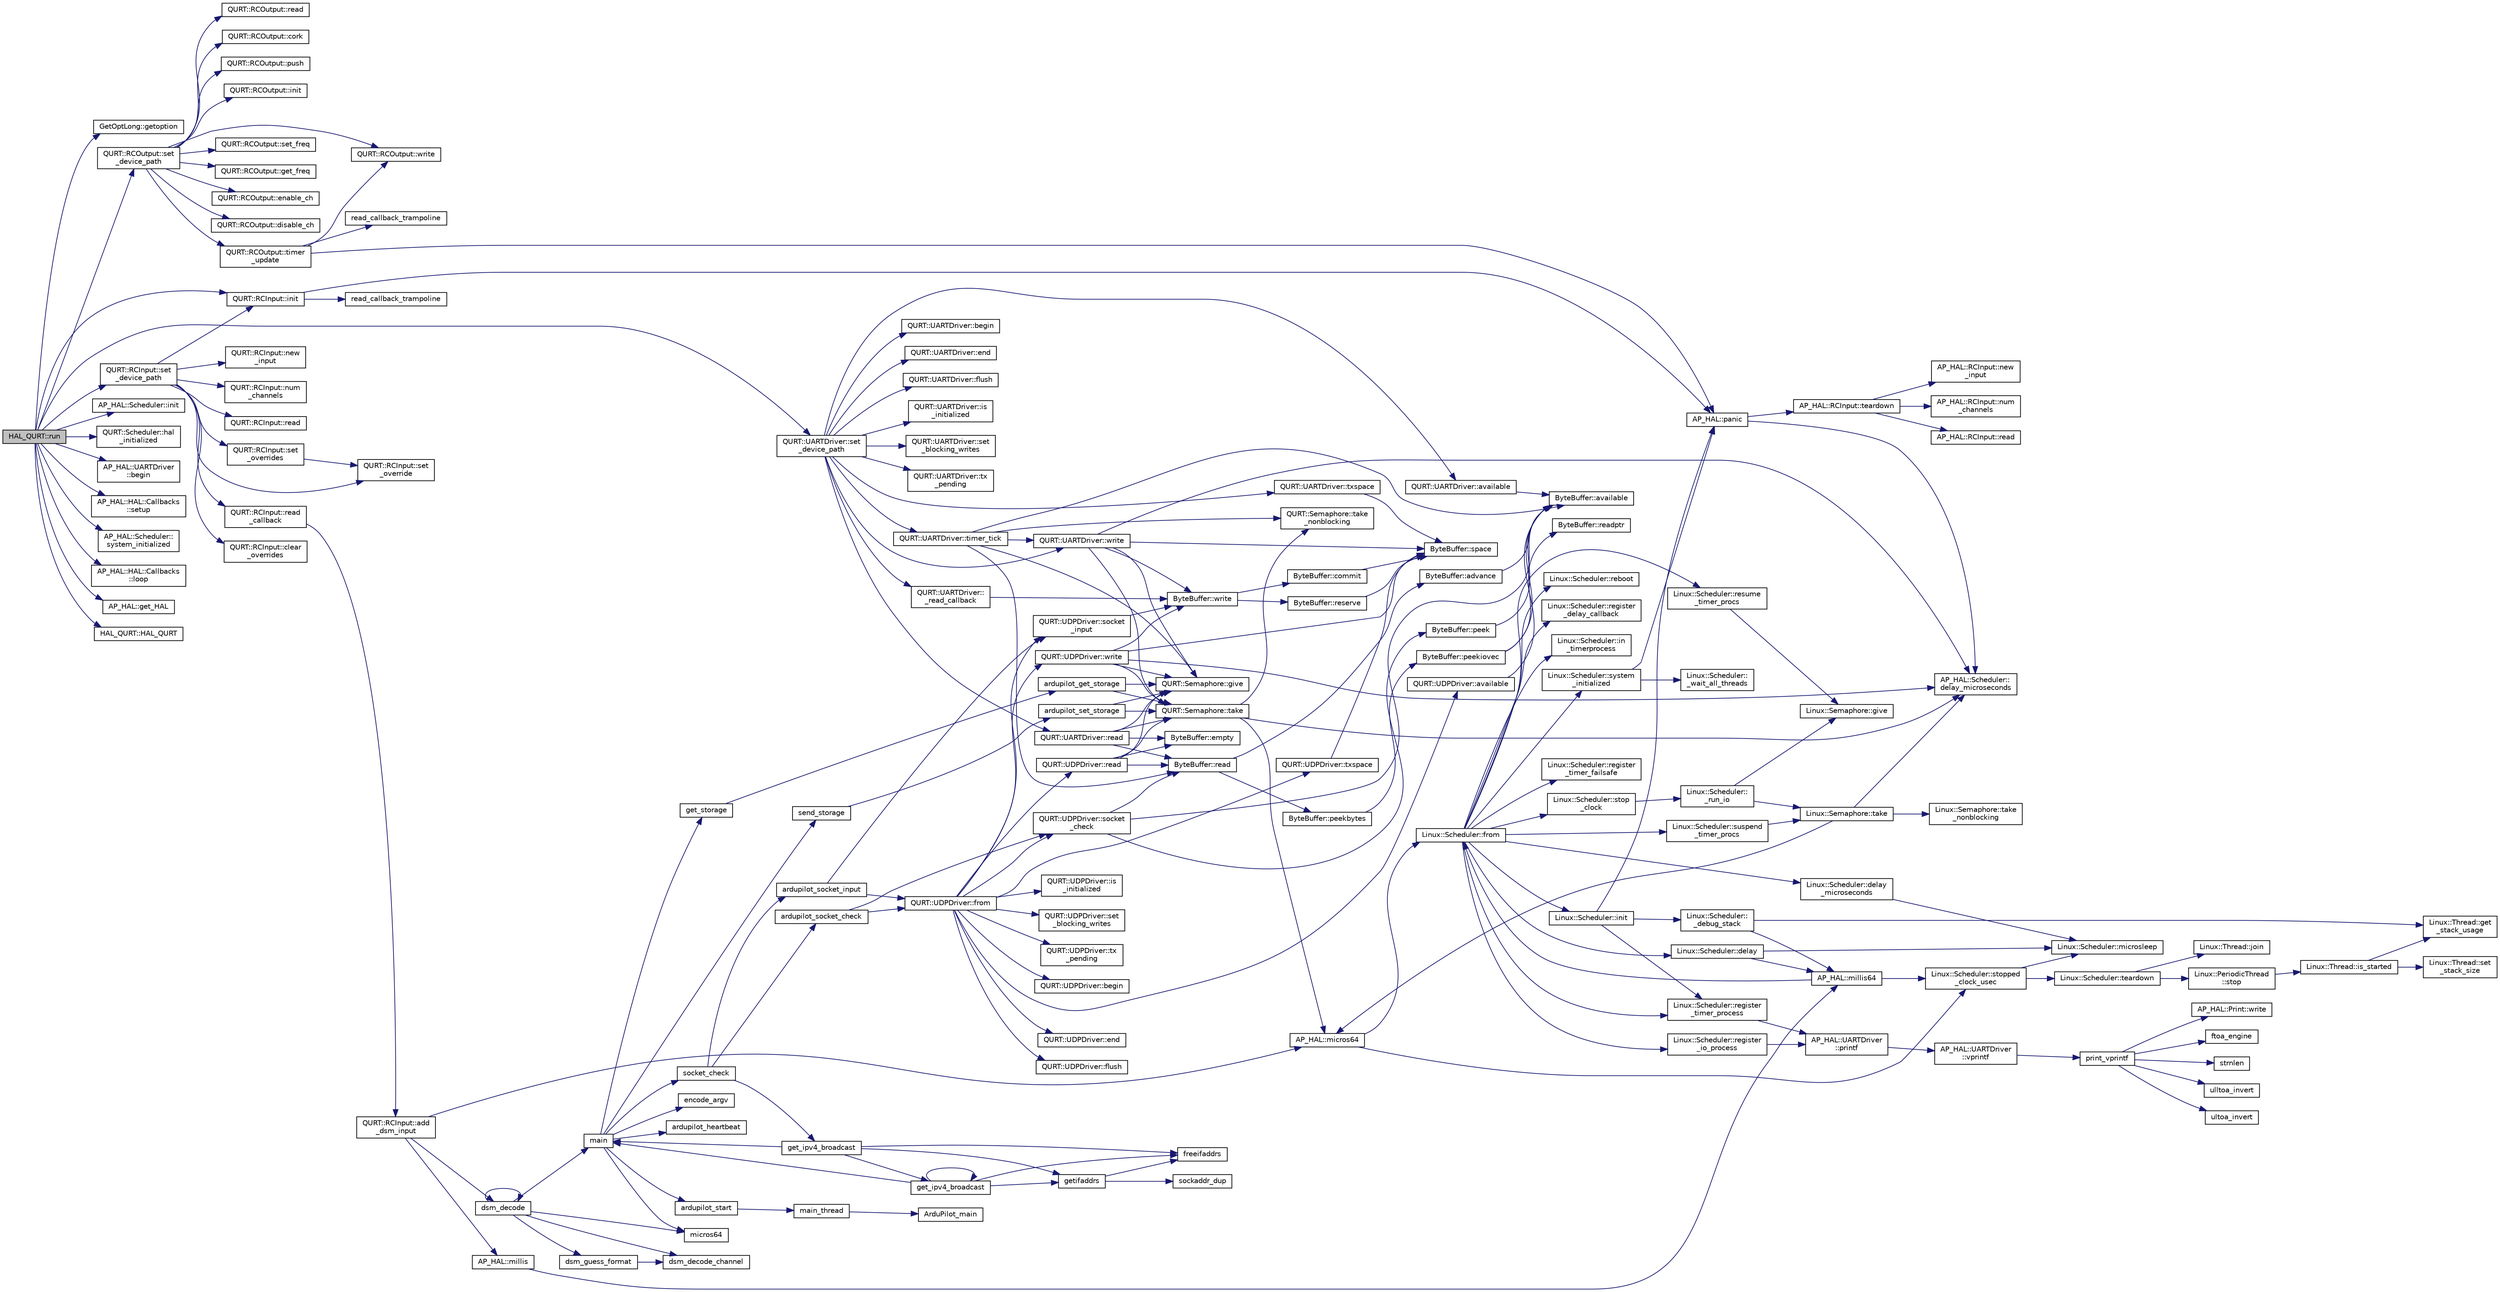 digraph "HAL_QURT::run"
{
 // INTERACTIVE_SVG=YES
  edge [fontname="Helvetica",fontsize="10",labelfontname="Helvetica",labelfontsize="10"];
  node [fontname="Helvetica",fontsize="10",shape=record];
  rankdir="LR";
  Node1 [label="HAL_QURT::run",height=0.2,width=0.4,color="black", fillcolor="grey75", style="filled", fontcolor="black"];
  Node1 -> Node2 [color="midnightblue",fontsize="10",style="solid",fontname="Helvetica"];
  Node2 [label="GetOptLong::getoption",height=0.2,width=0.4,color="black", fillcolor="white", style="filled",URL="$classGetOptLong.html#a051016414a96ad3e984e023415a59a79"];
  Node1 -> Node3 [color="midnightblue",fontsize="10",style="solid",fontname="Helvetica"];
  Node3 [label="QURT::UARTDriver::set\l_device_path",height=0.2,width=0.4,color="black", fillcolor="white", style="filled",URL="$classQURT_1_1UARTDriver.html#a3ca00c6a7a812429fd68b04ba8b7fc1f"];
  Node3 -> Node4 [color="midnightblue",fontsize="10",style="solid",fontname="Helvetica"];
  Node4 [label="QURT::UARTDriver::begin",height=0.2,width=0.4,color="black", fillcolor="white", style="filled",URL="$classQURT_1_1UARTDriver.html#aaa27a8026de1d38da1a5ae5c1f1b42d5"];
  Node3 -> Node5 [color="midnightblue",fontsize="10",style="solid",fontname="Helvetica"];
  Node5 [label="QURT::UARTDriver::end",height=0.2,width=0.4,color="black", fillcolor="white", style="filled",URL="$classQURT_1_1UARTDriver.html#ae231160b2d30abfbd04804430c7fb23b"];
  Node3 -> Node6 [color="midnightblue",fontsize="10",style="solid",fontname="Helvetica"];
  Node6 [label="QURT::UARTDriver::flush",height=0.2,width=0.4,color="black", fillcolor="white", style="filled",URL="$classQURT_1_1UARTDriver.html#a7e1b362fab75564e5c840af6be95a2a6"];
  Node3 -> Node7 [color="midnightblue",fontsize="10",style="solid",fontname="Helvetica"];
  Node7 [label="QURT::UARTDriver::is\l_initialized",height=0.2,width=0.4,color="black", fillcolor="white", style="filled",URL="$classQURT_1_1UARTDriver.html#a521603c616e1fe6ee0e1315c78fee504"];
  Node3 -> Node8 [color="midnightblue",fontsize="10",style="solid",fontname="Helvetica"];
  Node8 [label="QURT::UARTDriver::set\l_blocking_writes",height=0.2,width=0.4,color="black", fillcolor="white", style="filled",URL="$classQURT_1_1UARTDriver.html#ade90ec35e50d1702fa5e0be3fbd225c0"];
  Node3 -> Node9 [color="midnightblue",fontsize="10",style="solid",fontname="Helvetica"];
  Node9 [label="QURT::UARTDriver::tx\l_pending",height=0.2,width=0.4,color="black", fillcolor="white", style="filled",URL="$classQURT_1_1UARTDriver.html#a98741b9728bcb9c4c6018383d287b2c4"];
  Node3 -> Node10 [color="midnightblue",fontsize="10",style="solid",fontname="Helvetica"];
  Node10 [label="QURT::UARTDriver::available",height=0.2,width=0.4,color="black", fillcolor="white", style="filled",URL="$classQURT_1_1UARTDriver.html#a9b14e0d2f7bd630de28f7376944c6c1b"];
  Node10 -> Node11 [color="midnightblue",fontsize="10",style="solid",fontname="Helvetica"];
  Node11 [label="ByteBuffer::available",height=0.2,width=0.4,color="black", fillcolor="white", style="filled",URL="$classByteBuffer.html#aacbc04305e267a33a431f8736f8d0d5d"];
  Node3 -> Node12 [color="midnightblue",fontsize="10",style="solid",fontname="Helvetica"];
  Node12 [label="QURT::UARTDriver::txspace",height=0.2,width=0.4,color="black", fillcolor="white", style="filled",URL="$classQURT_1_1UARTDriver.html#a6b8a2516971d3acc16172d20fe8eaa4e"];
  Node12 -> Node13 [color="midnightblue",fontsize="10",style="solid",fontname="Helvetica"];
  Node13 [label="ByteBuffer::space",height=0.2,width=0.4,color="black", fillcolor="white", style="filled",URL="$classByteBuffer.html#a3b74f00bbdcb833f98ed59facfa41478"];
  Node3 -> Node14 [color="midnightblue",fontsize="10",style="solid",fontname="Helvetica"];
  Node14 [label="QURT::UARTDriver::read",height=0.2,width=0.4,color="black", fillcolor="white", style="filled",URL="$classQURT_1_1UARTDriver.html#a7c5a80d38939413fa03761cfe3c20aa6"];
  Node14 -> Node15 [color="midnightblue",fontsize="10",style="solid",fontname="Helvetica"];
  Node15 [label="QURT::Semaphore::take",height=0.2,width=0.4,color="black", fillcolor="white", style="filled",URL="$classQURT_1_1Semaphore.html#afc4c8706abb7e68aa4001ea372dc614e"];
  Node15 -> Node16 [color="midnightblue",fontsize="10",style="solid",fontname="Helvetica"];
  Node16 [label="QURT::Semaphore::take\l_nonblocking",height=0.2,width=0.4,color="black", fillcolor="white", style="filled",URL="$classQURT_1_1Semaphore.html#a561b4f40f3a76335f1a686c2aed526f9"];
  Node15 -> Node17 [color="midnightblue",fontsize="10",style="solid",fontname="Helvetica"];
  Node17 [label="AP_HAL::micros64",height=0.2,width=0.4,color="black", fillcolor="white", style="filled",URL="$namespaceAP__HAL.html#a7aa0ce7625c9680e30ff4a99940907a5"];
  Node17 -> Node18 [color="midnightblue",fontsize="10",style="solid",fontname="Helvetica"];
  Node18 [label="Linux::Scheduler::from",height=0.2,width=0.4,color="black", fillcolor="white", style="filled",URL="$classLinux_1_1Scheduler.html#a53ecaae0fdc72f85bd57c4b0cff93653"];
  Node18 -> Node19 [color="midnightblue",fontsize="10",style="solid",fontname="Helvetica"];
  Node19 [label="Linux::Scheduler::init",height=0.2,width=0.4,color="black", fillcolor="white", style="filled",URL="$classLinux_1_1Scheduler.html#a3d77c332e051c28c83fb07757e7100bd"];
  Node19 -> Node20 [color="midnightblue",fontsize="10",style="solid",fontname="Helvetica"];
  Node20 [label="AP_HAL::panic",height=0.2,width=0.4,color="black", fillcolor="white", style="filled",URL="$namespaceAP__HAL.html#a71832f03d849a0c088f04fc98d3c8143"];
  Node20 -> Node21 [color="midnightblue",fontsize="10",style="solid",fontname="Helvetica"];
  Node21 [label="AP_HAL::RCInput::teardown",height=0.2,width=0.4,color="black", fillcolor="white", style="filled",URL="$classAP__HAL_1_1RCInput.html#a2bea13d38f2b9ae8bf5193a3a69f0a31"];
  Node21 -> Node22 [color="midnightblue",fontsize="10",style="solid",fontname="Helvetica"];
  Node22 [label="AP_HAL::RCInput::new\l_input",height=0.2,width=0.4,color="black", fillcolor="white", style="filled",URL="$classAP__HAL_1_1RCInput.html#aee1fade33080edef83dd7db0fad0f7da"];
  Node21 -> Node23 [color="midnightblue",fontsize="10",style="solid",fontname="Helvetica"];
  Node23 [label="AP_HAL::RCInput::num\l_channels",height=0.2,width=0.4,color="black", fillcolor="white", style="filled",URL="$classAP__HAL_1_1RCInput.html#ae55f959c6115c1f41783af3a2b6c4fcd"];
  Node21 -> Node24 [color="midnightblue",fontsize="10",style="solid",fontname="Helvetica"];
  Node24 [label="AP_HAL::RCInput::read",height=0.2,width=0.4,color="black", fillcolor="white", style="filled",URL="$classAP__HAL_1_1RCInput.html#a078fd7e6d2e6a899009ec674a8e03498"];
  Node20 -> Node25 [color="midnightblue",fontsize="10",style="solid",fontname="Helvetica"];
  Node25 [label="AP_HAL::Scheduler::\ldelay_microseconds",height=0.2,width=0.4,color="black", fillcolor="white", style="filled",URL="$classAP__HAL_1_1Scheduler.html#a78c4f1b1f192ac1c99544b6cc8f099b0"];
  Node19 -> Node26 [color="midnightblue",fontsize="10",style="solid",fontname="Helvetica"];
  Node26 [label="Linux::Scheduler::register\l_timer_process",height=0.2,width=0.4,color="black", fillcolor="white", style="filled",URL="$classLinux_1_1Scheduler.html#a02a34a123dfebaf360f7010745e1e646"];
  Node26 -> Node27 [color="midnightblue",fontsize="10",style="solid",fontname="Helvetica"];
  Node27 [label="AP_HAL::UARTDriver\l::printf",height=0.2,width=0.4,color="black", fillcolor="white", style="filled",URL="$classAP__HAL_1_1UARTDriver.html#a6ceedc792594e59fc7d80b39a435f027"];
  Node27 -> Node28 [color="midnightblue",fontsize="10",style="solid",fontname="Helvetica"];
  Node28 [label="AP_HAL::UARTDriver\l::vprintf",height=0.2,width=0.4,color="black", fillcolor="white", style="filled",URL="$classAP__HAL_1_1UARTDriver.html#aa8abfb6d6641299472c29ac1edde559f"];
  Node28 -> Node29 [color="midnightblue",fontsize="10",style="solid",fontname="Helvetica"];
  Node29 [label="print_vprintf",height=0.2,width=0.4,color="black", fillcolor="white", style="filled",URL="$print__vprintf_8cpp.html#a1534eaeab54696df96975b56d9f49212"];
  Node29 -> Node30 [color="midnightblue",fontsize="10",style="solid",fontname="Helvetica"];
  Node30 [label="AP_HAL::Print::write",height=0.2,width=0.4,color="black", fillcolor="white", style="filled",URL="$classAP__HAL_1_1Print.html#acc65391952a43334f8f5c9bef341f501"];
  Node29 -> Node31 [color="midnightblue",fontsize="10",style="solid",fontname="Helvetica"];
  Node31 [label="ftoa_engine",height=0.2,width=0.4,color="black", fillcolor="white", style="filled",URL="$ftoa__engine_8cpp.html#a1c28234da8f20b43c85890d4bb452947"];
  Node29 -> Node32 [color="midnightblue",fontsize="10",style="solid",fontname="Helvetica"];
  Node32 [label="strnlen",height=0.2,width=0.4,color="black", fillcolor="white", style="filled",URL="$replace_8cpp.html#a880bcc7b85a09e6254691bebd5344b51"];
  Node29 -> Node33 [color="midnightblue",fontsize="10",style="solid",fontname="Helvetica"];
  Node33 [label="ulltoa_invert",height=0.2,width=0.4,color="black", fillcolor="white", style="filled",URL="$utoa__invert_8cpp.html#a34926f552460b47c414ec4d83b32815c"];
  Node29 -> Node34 [color="midnightblue",fontsize="10",style="solid",fontname="Helvetica"];
  Node34 [label="ultoa_invert",height=0.2,width=0.4,color="black", fillcolor="white", style="filled",URL="$utoa__invert_8cpp.html#a5d99bba8e697c1e11da489d88fca8559"];
  Node19 -> Node35 [color="midnightblue",fontsize="10",style="solid",fontname="Helvetica"];
  Node35 [label="Linux::Scheduler::\l_debug_stack",height=0.2,width=0.4,color="black", fillcolor="white", style="filled",URL="$classLinux_1_1Scheduler.html#a163eb7b285c95b1b1d036fc61d723910"];
  Node35 -> Node36 [color="midnightblue",fontsize="10",style="solid",fontname="Helvetica"];
  Node36 [label="AP_HAL::millis64",height=0.2,width=0.4,color="black", fillcolor="white", style="filled",URL="$namespaceAP__HAL.html#a59336c5fceaf28a76d1df1581a87a25d"];
  Node36 -> Node18 [color="midnightblue",fontsize="10",style="solid",fontname="Helvetica"];
  Node36 -> Node37 [color="midnightblue",fontsize="10",style="solid",fontname="Helvetica"];
  Node37 [label="Linux::Scheduler::stopped\l_clock_usec",height=0.2,width=0.4,color="black", fillcolor="white", style="filled",URL="$classLinux_1_1Scheduler.html#a682b4c34f330f66db5ab4aa5d96e13f9"];
  Node37 -> Node38 [color="midnightblue",fontsize="10",style="solid",fontname="Helvetica"];
  Node38 [label="Linux::Scheduler::microsleep",height=0.2,width=0.4,color="black", fillcolor="white", style="filled",URL="$classLinux_1_1Scheduler.html#a647872aff158b510c56862f51f951538"];
  Node37 -> Node39 [color="midnightblue",fontsize="10",style="solid",fontname="Helvetica"];
  Node39 [label="Linux::Scheduler::teardown",height=0.2,width=0.4,color="black", fillcolor="white", style="filled",URL="$classLinux_1_1Scheduler.html#ab373a83d818679432520ea881044b2a7"];
  Node39 -> Node40 [color="midnightblue",fontsize="10",style="solid",fontname="Helvetica"];
  Node40 [label="Linux::PeriodicThread\l::stop",height=0.2,width=0.4,color="black", fillcolor="white", style="filled",URL="$classLinux_1_1PeriodicThread.html#a136aaf6e713f63b246fc4a2905e6e9a1"];
  Node40 -> Node41 [color="midnightblue",fontsize="10",style="solid",fontname="Helvetica"];
  Node41 [label="Linux::Thread::is_started",height=0.2,width=0.4,color="black", fillcolor="white", style="filled",URL="$classLinux_1_1Thread.html#a240d7b48a9a8eb43638f67295a1819e5"];
  Node41 -> Node42 [color="midnightblue",fontsize="10",style="solid",fontname="Helvetica"];
  Node42 [label="Linux::Thread::get\l_stack_usage",height=0.2,width=0.4,color="black", fillcolor="white", style="filled",URL="$classLinux_1_1Thread.html#a6884970a0811ae21953c57fb98aa6e96"];
  Node41 -> Node43 [color="midnightblue",fontsize="10",style="solid",fontname="Helvetica"];
  Node43 [label="Linux::Thread::set\l_stack_size",height=0.2,width=0.4,color="black", fillcolor="white", style="filled",URL="$classLinux_1_1Thread.html#a8d3282b714faaf68eae534e9276419f0"];
  Node39 -> Node44 [color="midnightblue",fontsize="10",style="solid",fontname="Helvetica"];
  Node44 [label="Linux::Thread::join",height=0.2,width=0.4,color="black", fillcolor="white", style="filled",URL="$classLinux_1_1Thread.html#a32b7d184279634922e2f3b23b584fbcd"];
  Node35 -> Node42 [color="midnightblue",fontsize="10",style="solid",fontname="Helvetica"];
  Node18 -> Node45 [color="midnightblue",fontsize="10",style="solid",fontname="Helvetica"];
  Node45 [label="Linux::Scheduler::delay",height=0.2,width=0.4,color="black", fillcolor="white", style="filled",URL="$classLinux_1_1Scheduler.html#a14f3239ecbb9889823b20dc9de655c2f"];
  Node45 -> Node36 [color="midnightblue",fontsize="10",style="solid",fontname="Helvetica"];
  Node45 -> Node38 [color="midnightblue",fontsize="10",style="solid",fontname="Helvetica"];
  Node18 -> Node46 [color="midnightblue",fontsize="10",style="solid",fontname="Helvetica"];
  Node46 [label="Linux::Scheduler::delay\l_microseconds",height=0.2,width=0.4,color="black", fillcolor="white", style="filled",URL="$classLinux_1_1Scheduler.html#a4cffd5bcba0175bf49c7aa75ff3bf09a"];
  Node46 -> Node38 [color="midnightblue",fontsize="10",style="solid",fontname="Helvetica"];
  Node18 -> Node47 [color="midnightblue",fontsize="10",style="solid",fontname="Helvetica"];
  Node47 [label="Linux::Scheduler::register\l_delay_callback",height=0.2,width=0.4,color="black", fillcolor="white", style="filled",URL="$classLinux_1_1Scheduler.html#a5cb50b637d5fd3e5f9220bc23db0fb3f"];
  Node18 -> Node26 [color="midnightblue",fontsize="10",style="solid",fontname="Helvetica"];
  Node18 -> Node48 [color="midnightblue",fontsize="10",style="solid",fontname="Helvetica"];
  Node48 [label="Linux::Scheduler::register\l_io_process",height=0.2,width=0.4,color="black", fillcolor="white", style="filled",URL="$classLinux_1_1Scheduler.html#aa2be97cb8686d72cc322fb38f69a940c"];
  Node48 -> Node27 [color="midnightblue",fontsize="10",style="solid",fontname="Helvetica"];
  Node18 -> Node49 [color="midnightblue",fontsize="10",style="solid",fontname="Helvetica"];
  Node49 [label="Linux::Scheduler::suspend\l_timer_procs",height=0.2,width=0.4,color="black", fillcolor="white", style="filled",URL="$classLinux_1_1Scheduler.html#abba967d02c28cb0b16a7cebbff9bc6d6"];
  Node49 -> Node50 [color="midnightblue",fontsize="10",style="solid",fontname="Helvetica"];
  Node50 [label="Linux::Semaphore::take",height=0.2,width=0.4,color="black", fillcolor="white", style="filled",URL="$classLinux_1_1Semaphore.html#afc4c8706abb7e68aa4001ea372dc614e"];
  Node50 -> Node51 [color="midnightblue",fontsize="10",style="solid",fontname="Helvetica"];
  Node51 [label="Linux::Semaphore::take\l_nonblocking",height=0.2,width=0.4,color="black", fillcolor="white", style="filled",URL="$classLinux_1_1Semaphore.html#a561b4f40f3a76335f1a686c2aed526f9"];
  Node50 -> Node17 [color="midnightblue",fontsize="10",style="solid",fontname="Helvetica"];
  Node50 -> Node25 [color="midnightblue",fontsize="10",style="solid",fontname="Helvetica"];
  Node18 -> Node52 [color="midnightblue",fontsize="10",style="solid",fontname="Helvetica"];
  Node52 [label="Linux::Scheduler::resume\l_timer_procs",height=0.2,width=0.4,color="black", fillcolor="white", style="filled",URL="$classLinux_1_1Scheduler.html#aee4e701b92cb4721c4de1bfcdcded70c"];
  Node52 -> Node53 [color="midnightblue",fontsize="10",style="solid",fontname="Helvetica"];
  Node53 [label="Linux::Semaphore::give",height=0.2,width=0.4,color="black", fillcolor="white", style="filled",URL="$classLinux_1_1Semaphore.html#a216f91636f64b57b59d43ef64af91624"];
  Node18 -> Node54 [color="midnightblue",fontsize="10",style="solid",fontname="Helvetica"];
  Node54 [label="Linux::Scheduler::in\l_timerprocess",height=0.2,width=0.4,color="black", fillcolor="white", style="filled",URL="$classLinux_1_1Scheduler.html#af23753e7c6bfa97553db215a64235455"];
  Node18 -> Node55 [color="midnightblue",fontsize="10",style="solid",fontname="Helvetica"];
  Node55 [label="Linux::Scheduler::register\l_timer_failsafe",height=0.2,width=0.4,color="black", fillcolor="white", style="filled",URL="$classLinux_1_1Scheduler.html#ac193459e3575c7a0588fdc72250c2044"];
  Node18 -> Node56 [color="midnightblue",fontsize="10",style="solid",fontname="Helvetica"];
  Node56 [label="Linux::Scheduler::system\l_initialized",height=0.2,width=0.4,color="black", fillcolor="white", style="filled",URL="$classLinux_1_1Scheduler.html#ad6070a7ee637adf5101b1e6b6efbf8f6"];
  Node56 -> Node20 [color="midnightblue",fontsize="10",style="solid",fontname="Helvetica"];
  Node56 -> Node57 [color="midnightblue",fontsize="10",style="solid",fontname="Helvetica"];
  Node57 [label="Linux::Scheduler::\l_wait_all_threads",height=0.2,width=0.4,color="black", fillcolor="white", style="filled",URL="$classLinux_1_1Scheduler.html#ac52c8da3f1f4fd79c50bd64379daf399"];
  Node18 -> Node58 [color="midnightblue",fontsize="10",style="solid",fontname="Helvetica"];
  Node58 [label="Linux::Scheduler::reboot",height=0.2,width=0.4,color="black", fillcolor="white", style="filled",URL="$classLinux_1_1Scheduler.html#ae72cfa66c849ffd882ef518c35c71e69"];
  Node18 -> Node59 [color="midnightblue",fontsize="10",style="solid",fontname="Helvetica"];
  Node59 [label="Linux::Scheduler::stop\l_clock",height=0.2,width=0.4,color="black", fillcolor="white", style="filled",URL="$classLinux_1_1Scheduler.html#a392aebafcdfe9a812e4db4b7a9dcce9c"];
  Node59 -> Node60 [color="midnightblue",fontsize="10",style="solid",fontname="Helvetica"];
  Node60 [label="Linux::Scheduler::\l_run_io",height=0.2,width=0.4,color="black", fillcolor="white", style="filled",URL="$classLinux_1_1Scheduler.html#a70b024d7d0886bf47b46cc3ee310d638"];
  Node60 -> Node50 [color="midnightblue",fontsize="10",style="solid",fontname="Helvetica"];
  Node60 -> Node53 [color="midnightblue",fontsize="10",style="solid",fontname="Helvetica"];
  Node17 -> Node37 [color="midnightblue",fontsize="10",style="solid",fontname="Helvetica"];
  Node15 -> Node25 [color="midnightblue",fontsize="10",style="solid",fontname="Helvetica"];
  Node14 -> Node61 [color="midnightblue",fontsize="10",style="solid",fontname="Helvetica"];
  Node61 [label="ByteBuffer::empty",height=0.2,width=0.4,color="black", fillcolor="white", style="filled",URL="$classByteBuffer.html#a2def7230312ba5067bc784d322f4d7b4"];
  Node14 -> Node62 [color="midnightblue",fontsize="10",style="solid",fontname="Helvetica"];
  Node62 [label="QURT::Semaphore::give",height=0.2,width=0.4,color="black", fillcolor="white", style="filled",URL="$classQURT_1_1Semaphore.html#a216f91636f64b57b59d43ef64af91624"];
  Node14 -> Node63 [color="midnightblue",fontsize="10",style="solid",fontname="Helvetica"];
  Node63 [label="ByteBuffer::read",height=0.2,width=0.4,color="black", fillcolor="white", style="filled",URL="$classByteBuffer.html#ac9f5cce862fd90705d27cf1d7ba24ebc"];
  Node63 -> Node64 [color="midnightblue",fontsize="10",style="solid",fontname="Helvetica"];
  Node64 [label="ByteBuffer::peekbytes",height=0.2,width=0.4,color="black", fillcolor="white", style="filled",URL="$classByteBuffer.html#af34d398a28a23bf19cad598487eeb54d"];
  Node64 -> Node65 [color="midnightblue",fontsize="10",style="solid",fontname="Helvetica"];
  Node65 [label="ByteBuffer::peekiovec",height=0.2,width=0.4,color="black", fillcolor="white", style="filled",URL="$classByteBuffer.html#a413289b6d4cc7f9550b9c75dc7e886d5"];
  Node65 -> Node11 [color="midnightblue",fontsize="10",style="solid",fontname="Helvetica"];
  Node65 -> Node66 [color="midnightblue",fontsize="10",style="solid",fontname="Helvetica"];
  Node66 [label="ByteBuffer::readptr",height=0.2,width=0.4,color="black", fillcolor="white", style="filled",URL="$classByteBuffer.html#ac8877785d9931ae293a216b46951b4a1"];
  Node63 -> Node67 [color="midnightblue",fontsize="10",style="solid",fontname="Helvetica"];
  Node67 [label="ByteBuffer::advance",height=0.2,width=0.4,color="black", fillcolor="white", style="filled",URL="$classByteBuffer.html#a876a74665a4f4358cf2a57941543d0d6"];
  Node67 -> Node11 [color="midnightblue",fontsize="10",style="solid",fontname="Helvetica"];
  Node3 -> Node68 [color="midnightblue",fontsize="10",style="solid",fontname="Helvetica"];
  Node68 [label="QURT::UARTDriver::write",height=0.2,width=0.4,color="black", fillcolor="white", style="filled",URL="$classQURT_1_1UARTDriver.html#add3c72133b45ed4006a9bdaaf5fde677"];
  Node68 -> Node15 [color="midnightblue",fontsize="10",style="solid",fontname="Helvetica"];
  Node68 -> Node13 [color="midnightblue",fontsize="10",style="solid",fontname="Helvetica"];
  Node68 -> Node62 [color="midnightblue",fontsize="10",style="solid",fontname="Helvetica"];
  Node68 -> Node25 [color="midnightblue",fontsize="10",style="solid",fontname="Helvetica"];
  Node68 -> Node69 [color="midnightblue",fontsize="10",style="solid",fontname="Helvetica"];
  Node69 [label="ByteBuffer::write",height=0.2,width=0.4,color="black", fillcolor="white", style="filled",URL="$classByteBuffer.html#ac57883bb2bce8263d26221a250f452dc"];
  Node69 -> Node70 [color="midnightblue",fontsize="10",style="solid",fontname="Helvetica"];
  Node70 [label="ByteBuffer::reserve",height=0.2,width=0.4,color="black", fillcolor="white", style="filled",URL="$classByteBuffer.html#ad5f9e7af638987efeadb7b4bb9c0ae28"];
  Node70 -> Node13 [color="midnightblue",fontsize="10",style="solid",fontname="Helvetica"];
  Node69 -> Node71 [color="midnightblue",fontsize="10",style="solid",fontname="Helvetica"];
  Node71 [label="ByteBuffer::commit",height=0.2,width=0.4,color="black", fillcolor="white", style="filled",URL="$classByteBuffer.html#a866914509694b8f71af1280ad2eba222"];
  Node71 -> Node13 [color="midnightblue",fontsize="10",style="solid",fontname="Helvetica"];
  Node3 -> Node72 [color="midnightblue",fontsize="10",style="solid",fontname="Helvetica"];
  Node72 [label="QURT::UARTDriver::\l_read_callback",height=0.2,width=0.4,color="black", fillcolor="white", style="filled",URL="$classQURT_1_1UARTDriver.html#a3589cf2808b6c9fef79cf22843c6e935"];
  Node72 -> Node69 [color="midnightblue",fontsize="10",style="solid",fontname="Helvetica"];
  Node3 -> Node73 [color="midnightblue",fontsize="10",style="solid",fontname="Helvetica"];
  Node73 [label="QURT::UARTDriver::timer_tick",height=0.2,width=0.4,color="black", fillcolor="white", style="filled",URL="$classQURT_1_1UARTDriver.html#ad433d04dfd1bbe6d0e4abd2e8ddfdc38"];
  Node73 -> Node16 [color="midnightblue",fontsize="10",style="solid",fontname="Helvetica"];
  Node73 -> Node11 [color="midnightblue",fontsize="10",style="solid",fontname="Helvetica"];
  Node73 -> Node62 [color="midnightblue",fontsize="10",style="solid",fontname="Helvetica"];
  Node73 -> Node63 [color="midnightblue",fontsize="10",style="solid",fontname="Helvetica"];
  Node73 -> Node68 [color="midnightblue",fontsize="10",style="solid",fontname="Helvetica"];
  Node1 -> Node74 [color="midnightblue",fontsize="10",style="solid",fontname="Helvetica"];
  Node74 [label="QURT::RCOutput::set\l_device_path",height=0.2,width=0.4,color="black", fillcolor="white", style="filled",URL="$classQURT_1_1RCOutput.html#a10fbcd981665b346e5e2d77653c788d7"];
  Node74 -> Node75 [color="midnightblue",fontsize="10",style="solid",fontname="Helvetica"];
  Node75 [label="QURT::RCOutput::init",height=0.2,width=0.4,color="black", fillcolor="white", style="filled",URL="$classQURT_1_1RCOutput.html#a38815a1cab61abdfd8b12e18be35f8ff"];
  Node74 -> Node76 [color="midnightblue",fontsize="10",style="solid",fontname="Helvetica"];
  Node76 [label="QURT::RCOutput::set_freq",height=0.2,width=0.4,color="black", fillcolor="white", style="filled",URL="$classQURT_1_1RCOutput.html#a67fe295d01df1a4829095447d56bd9cb"];
  Node74 -> Node77 [color="midnightblue",fontsize="10",style="solid",fontname="Helvetica"];
  Node77 [label="QURT::RCOutput::get_freq",height=0.2,width=0.4,color="black", fillcolor="white", style="filled",URL="$classQURT_1_1RCOutput.html#a1d9ae34d07a077ef062565bd6f5c2b42"];
  Node74 -> Node78 [color="midnightblue",fontsize="10",style="solid",fontname="Helvetica"];
  Node78 [label="QURT::RCOutput::enable_ch",height=0.2,width=0.4,color="black", fillcolor="white", style="filled",URL="$classQURT_1_1RCOutput.html#a0e8bf4c4d913655d8fdb22e85e31643a"];
  Node74 -> Node79 [color="midnightblue",fontsize="10",style="solid",fontname="Helvetica"];
  Node79 [label="QURT::RCOutput::disable_ch",height=0.2,width=0.4,color="black", fillcolor="white", style="filled",URL="$classQURT_1_1RCOutput.html#a7e28acf7d84aeff1066d32b5d6171e14"];
  Node74 -> Node80 [color="midnightblue",fontsize="10",style="solid",fontname="Helvetica"];
  Node80 [label="QURT::RCOutput::write",height=0.2,width=0.4,color="black", fillcolor="white", style="filled",URL="$classQURT_1_1RCOutput.html#a027f78336f665020c0af0b44de203d2f"];
  Node74 -> Node81 [color="midnightblue",fontsize="10",style="solid",fontname="Helvetica"];
  Node81 [label="QURT::RCOutput::read",height=0.2,width=0.4,color="black", fillcolor="white", style="filled",URL="$classQURT_1_1RCOutput.html#add026081e6c6f00a5d5c7d074b0a3a1e"];
  Node74 -> Node82 [color="midnightblue",fontsize="10",style="solid",fontname="Helvetica"];
  Node82 [label="QURT::RCOutput::cork",height=0.2,width=0.4,color="black", fillcolor="white", style="filled",URL="$classQURT_1_1RCOutput.html#a3bff154cd06477dab881733af9135567"];
  Node74 -> Node83 [color="midnightblue",fontsize="10",style="solid",fontname="Helvetica"];
  Node83 [label="QURT::RCOutput::push",height=0.2,width=0.4,color="black", fillcolor="white", style="filled",URL="$classQURT_1_1RCOutput.html#a6f8d171bd544e291f81ef37035e6943e"];
  Node74 -> Node84 [color="midnightblue",fontsize="10",style="solid",fontname="Helvetica"];
  Node84 [label="QURT::RCOutput::timer\l_update",height=0.2,width=0.4,color="black", fillcolor="white", style="filled",URL="$classQURT_1_1RCOutput.html#aadfaee85e450d2f069fc1ed8149d11c7"];
  Node84 -> Node20 [color="midnightblue",fontsize="10",style="solid",fontname="Helvetica"];
  Node84 -> Node85 [color="midnightblue",fontsize="10",style="solid",fontname="Helvetica"];
  Node85 [label="read_callback_trampoline",height=0.2,width=0.4,color="black", fillcolor="white", style="filled",URL="$QURT_2RCOutput_8cpp.html#a56b1a6e29c41db8ac7c6cd2908adb540"];
  Node84 -> Node80 [color="midnightblue",fontsize="10",style="solid",fontname="Helvetica"];
  Node1 -> Node86 [color="midnightblue",fontsize="10",style="solid",fontname="Helvetica"];
  Node86 [label="QURT::RCInput::set\l_device_path",height=0.2,width=0.4,color="black", fillcolor="white", style="filled",URL="$classQURT_1_1RCInput.html#afd58ab4e2556bbb94bec73bd1e2b5bf2"];
  Node86 -> Node87 [color="midnightblue",fontsize="10",style="solid",fontname="Helvetica"];
  Node87 [label="QURT::RCInput::init",height=0.2,width=0.4,color="black", fillcolor="white", style="filled",URL="$classQURT_1_1RCInput.html#a469ad400a5e4a121e9972d8144b281b4"];
  Node87 -> Node20 [color="midnightblue",fontsize="10",style="solid",fontname="Helvetica"];
  Node87 -> Node88 [color="midnightblue",fontsize="10",style="solid",fontname="Helvetica"];
  Node88 [label="read_callback_trampoline",height=0.2,width=0.4,color="black", fillcolor="white", style="filled",URL="$QURT_2RCInput_8cpp.html#a56b1a6e29c41db8ac7c6cd2908adb540"];
  Node86 -> Node89 [color="midnightblue",fontsize="10",style="solid",fontname="Helvetica"];
  Node89 [label="QURT::RCInput::new\l_input",height=0.2,width=0.4,color="black", fillcolor="white", style="filled",URL="$classQURT_1_1RCInput.html#a9beb9e92fa8709bd41dce55ac2029939"];
  Node86 -> Node90 [color="midnightblue",fontsize="10",style="solid",fontname="Helvetica"];
  Node90 [label="QURT::RCInput::num\l_channels",height=0.2,width=0.4,color="black", fillcolor="white", style="filled",URL="$classQURT_1_1RCInput.html#ae0c842fe20f3ca9338209497e5eceebe"];
  Node86 -> Node91 [color="midnightblue",fontsize="10",style="solid",fontname="Helvetica"];
  Node91 [label="QURT::RCInput::read",height=0.2,width=0.4,color="black", fillcolor="white", style="filled",URL="$classQURT_1_1RCInput.html#ad865be8e792e722630ccfbea1d06dd3e"];
  Node86 -> Node92 [color="midnightblue",fontsize="10",style="solid",fontname="Helvetica"];
  Node92 [label="QURT::RCInput::set\l_overrides",height=0.2,width=0.4,color="black", fillcolor="white", style="filled",URL="$classQURT_1_1RCInput.html#ae31f185cbd2ac562368b0b71d12992f7"];
  Node92 -> Node93 [color="midnightblue",fontsize="10",style="solid",fontname="Helvetica"];
  Node93 [label="QURT::RCInput::set\l_override",height=0.2,width=0.4,color="black", fillcolor="white", style="filled",URL="$classQURT_1_1RCInput.html#ad4405d6e4411d11b597e7c96fbba3547"];
  Node86 -> Node93 [color="midnightblue",fontsize="10",style="solid",fontname="Helvetica"];
  Node86 -> Node94 [color="midnightblue",fontsize="10",style="solid",fontname="Helvetica"];
  Node94 [label="QURT::RCInput::clear\l_overrides",height=0.2,width=0.4,color="black", fillcolor="white", style="filled",URL="$classQURT_1_1RCInput.html#a7c159762be7feb737e5f1192b15518ff"];
  Node86 -> Node95 [color="midnightblue",fontsize="10",style="solid",fontname="Helvetica"];
  Node95 [label="QURT::RCInput::read\l_callback",height=0.2,width=0.4,color="black", fillcolor="white", style="filled",URL="$classQURT_1_1RCInput.html#a570aa86748ac6f877857039366734049"];
  Node95 -> Node96 [color="midnightblue",fontsize="10",style="solid",fontname="Helvetica"];
  Node96 [label="QURT::RCInput::add\l_dsm_input",height=0.2,width=0.4,color="black", fillcolor="white", style="filled",URL="$classQURT_1_1RCInput.html#a2617a405bd3ee00bfb852210ab6c83c0"];
  Node96 -> Node97 [color="midnightblue",fontsize="10",style="solid",fontname="Helvetica"];
  Node97 [label="AP_HAL::millis",height=0.2,width=0.4,color="black", fillcolor="white", style="filled",URL="$namespaceAP__HAL.html#a77dffbb18891996280308e21316ec186"];
  Node97 -> Node36 [color="midnightblue",fontsize="10",style="solid",fontname="Helvetica"];
  Node96 -> Node98 [color="midnightblue",fontsize="10",style="solid",fontname="Helvetica"];
  Node98 [label="dsm_decode",height=0.2,width=0.4,color="black", fillcolor="white", style="filled",URL="$dsm_8cpp.html#a7b7c65c600dd4eacc1eb714df3621192"];
  Node98 -> Node99 [color="midnightblue",fontsize="10",style="solid",fontname="Helvetica"];
  Node99 [label="dsm_guess_format",height=0.2,width=0.4,color="black", fillcolor="white", style="filled",URL="$dsm_8cpp.html#ac4b7f20336ae87e6426bfd94be23bb37"];
  Node99 -> Node100 [color="midnightblue",fontsize="10",style="solid",fontname="Helvetica"];
  Node100 [label="dsm_decode_channel",height=0.2,width=0.4,color="black", fillcolor="white", style="filled",URL="$dsm_8cpp.html#a155e9a9889d2e342ea3bf13aaaa4458d"];
  Node98 -> Node100 [color="midnightblue",fontsize="10",style="solid",fontname="Helvetica"];
  Node98 -> Node98 [color="midnightblue",fontsize="10",style="solid",fontname="Helvetica"];
  Node98 -> Node101 [color="midnightblue",fontsize="10",style="solid",fontname="Helvetica"];
  Node101 [label="micros64",height=0.2,width=0.4,color="black", fillcolor="white", style="filled",URL="$mainapp_8cpp.html#ad024d3161428b010334dd1d9c8b98cde"];
  Node98 -> Node102 [color="midnightblue",fontsize="10",style="solid",fontname="Helvetica"];
  Node102 [label="main",height=0.2,width=0.4,color="black", fillcolor="white", style="filled",URL="$mainapp_8cpp.html#ac0f2228420376f4db7e1274f2b41667c"];
  Node102 -> Node103 [color="midnightblue",fontsize="10",style="solid",fontname="Helvetica"];
  Node103 [label="send_storage",height=0.2,width=0.4,color="black", fillcolor="white", style="filled",URL="$mainapp_8cpp.html#a701227f5d337c423ba11b8440df75cdb"];
  Node103 -> Node104 [color="midnightblue",fontsize="10",style="solid",fontname="Helvetica"];
  Node104 [label="ardupilot_set_storage",height=0.2,width=0.4,color="black", fillcolor="white", style="filled",URL="$dsp__main_8cpp.html#afa61830afe9cd699edd91416a0620452"];
  Node104 -> Node15 [color="midnightblue",fontsize="10",style="solid",fontname="Helvetica"];
  Node104 -> Node62 [color="midnightblue",fontsize="10",style="solid",fontname="Helvetica"];
  Node102 -> Node105 [color="midnightblue",fontsize="10",style="solid",fontname="Helvetica"];
  Node105 [label="encode_argv",height=0.2,width=0.4,color="black", fillcolor="white", style="filled",URL="$mainapp_8cpp.html#a4bf6f7ce76c30cf377a555d21bffa016"];
  Node102 -> Node106 [color="midnightblue",fontsize="10",style="solid",fontname="Helvetica"];
  Node106 [label="ardupilot_start",height=0.2,width=0.4,color="black", fillcolor="white", style="filled",URL="$dsp__main_8cpp.html#a19449a0c59e404c8bd739fe8f03184ba"];
  Node106 -> Node107 [color="midnightblue",fontsize="10",style="solid",fontname="Helvetica"];
  Node107 [label="main_thread",height=0.2,width=0.4,color="black", fillcolor="white", style="filled",URL="$dsp__main_8cpp.html#a2cf07176a9e489e30cbcfe7173ae74fb"];
  Node107 -> Node108 [color="midnightblue",fontsize="10",style="solid",fontname="Helvetica"];
  Node108 [label="ArduPilot_main",height=0.2,width=0.4,color="black", fillcolor="white", style="filled",URL="$dsp__main_8cpp.html#a98e8ae36f81d9c8f9287b8b28106b97e"];
  Node102 -> Node101 [color="midnightblue",fontsize="10",style="solid",fontname="Helvetica"];
  Node102 -> Node109 [color="midnightblue",fontsize="10",style="solid",fontname="Helvetica"];
  Node109 [label="ardupilot_heartbeat",height=0.2,width=0.4,color="black", fillcolor="white", style="filled",URL="$dsp__main_8cpp.html#aef9245167e017e51f103f1f26876663f"];
  Node102 -> Node110 [color="midnightblue",fontsize="10",style="solid",fontname="Helvetica"];
  Node110 [label="get_storage",height=0.2,width=0.4,color="black", fillcolor="white", style="filled",URL="$mainapp_8cpp.html#ad5721bc81c529ee93392d81407d69a93"];
  Node110 -> Node111 [color="midnightblue",fontsize="10",style="solid",fontname="Helvetica"];
  Node111 [label="ardupilot_get_storage",height=0.2,width=0.4,color="black", fillcolor="white", style="filled",URL="$dsp__main_8cpp.html#a4e9fe5732f83bcaa465809dd7b09dc43"];
  Node111 -> Node15 [color="midnightblue",fontsize="10",style="solid",fontname="Helvetica"];
  Node111 -> Node62 [color="midnightblue",fontsize="10",style="solid",fontname="Helvetica"];
  Node102 -> Node112 [color="midnightblue",fontsize="10",style="solid",fontname="Helvetica"];
  Node112 [label="socket_check",height=0.2,width=0.4,color="black", fillcolor="white", style="filled",URL="$mainapp_8cpp.html#ae680637bf2d17fcbec82116f3431746d"];
  Node112 -> Node113 [color="midnightblue",fontsize="10",style="solid",fontname="Helvetica"];
  Node113 [label="ardupilot_socket_input",height=0.2,width=0.4,color="black", fillcolor="white", style="filled",URL="$dsp__main_8cpp.html#af5801a42db82590642b20883f29e7bf2"];
  Node113 -> Node114 [color="midnightblue",fontsize="10",style="solid",fontname="Helvetica"];
  Node114 [label="QURT::UDPDriver::from",height=0.2,width=0.4,color="black", fillcolor="white", style="filled",URL="$classQURT_1_1UDPDriver.html#a2cb741f11f4b83b32d05e38939262038"];
  Node114 -> Node115 [color="midnightblue",fontsize="10",style="solid",fontname="Helvetica"];
  Node115 [label="QURT::UDPDriver::begin",height=0.2,width=0.4,color="black", fillcolor="white", style="filled",URL="$classQURT_1_1UDPDriver.html#a1418ecb88ba8e1025d15e924a1205545"];
  Node114 -> Node116 [color="midnightblue",fontsize="10",style="solid",fontname="Helvetica"];
  Node116 [label="QURT::UDPDriver::end",height=0.2,width=0.4,color="black", fillcolor="white", style="filled",URL="$classQURT_1_1UDPDriver.html#a603aa0965b54041c6210dbb72ed7f5f1"];
  Node114 -> Node117 [color="midnightblue",fontsize="10",style="solid",fontname="Helvetica"];
  Node117 [label="QURT::UDPDriver::flush",height=0.2,width=0.4,color="black", fillcolor="white", style="filled",URL="$classQURT_1_1UDPDriver.html#a58ca54f8fbef4815435bf2066cb4d13c"];
  Node114 -> Node118 [color="midnightblue",fontsize="10",style="solid",fontname="Helvetica"];
  Node118 [label="QURT::UDPDriver::is\l_initialized",height=0.2,width=0.4,color="black", fillcolor="white", style="filled",URL="$classQURT_1_1UDPDriver.html#a4872758e70791d284570a235bb31c512"];
  Node114 -> Node119 [color="midnightblue",fontsize="10",style="solid",fontname="Helvetica"];
  Node119 [label="QURT::UDPDriver::set\l_blocking_writes",height=0.2,width=0.4,color="black", fillcolor="white", style="filled",URL="$classQURT_1_1UDPDriver.html#abaad57a031e24ff56c0d544eb324db71"];
  Node114 -> Node120 [color="midnightblue",fontsize="10",style="solid",fontname="Helvetica"];
  Node120 [label="QURT::UDPDriver::tx\l_pending",height=0.2,width=0.4,color="black", fillcolor="white", style="filled",URL="$classQURT_1_1UDPDriver.html#aa607499db3d38ed3c9cb1676c76f6200"];
  Node114 -> Node121 [color="midnightblue",fontsize="10",style="solid",fontname="Helvetica"];
  Node121 [label="QURT::UDPDriver::available",height=0.2,width=0.4,color="black", fillcolor="white", style="filled",URL="$classQURT_1_1UDPDriver.html#abfc7946e62c683f37085d4837788fb51"];
  Node121 -> Node11 [color="midnightblue",fontsize="10",style="solid",fontname="Helvetica"];
  Node114 -> Node122 [color="midnightblue",fontsize="10",style="solid",fontname="Helvetica"];
  Node122 [label="QURT::UDPDriver::txspace",height=0.2,width=0.4,color="black", fillcolor="white", style="filled",URL="$classQURT_1_1UDPDriver.html#adca1d546ae30552b29fea3dd984d14dd"];
  Node122 -> Node13 [color="midnightblue",fontsize="10",style="solid",fontname="Helvetica"];
  Node114 -> Node123 [color="midnightblue",fontsize="10",style="solid",fontname="Helvetica"];
  Node123 [label="QURT::UDPDriver::read",height=0.2,width=0.4,color="black", fillcolor="white", style="filled",URL="$classQURT_1_1UDPDriver.html#a8da755c0d73dcaee9303370b3cf0e276"];
  Node123 -> Node15 [color="midnightblue",fontsize="10",style="solid",fontname="Helvetica"];
  Node123 -> Node61 [color="midnightblue",fontsize="10",style="solid",fontname="Helvetica"];
  Node123 -> Node62 [color="midnightblue",fontsize="10",style="solid",fontname="Helvetica"];
  Node123 -> Node63 [color="midnightblue",fontsize="10",style="solid",fontname="Helvetica"];
  Node114 -> Node124 [color="midnightblue",fontsize="10",style="solid",fontname="Helvetica"];
  Node124 [label="QURT::UDPDriver::write",height=0.2,width=0.4,color="black", fillcolor="white", style="filled",URL="$classQURT_1_1UDPDriver.html#a04b55285efed068e5d934e7c36514f9e"];
  Node124 -> Node15 [color="midnightblue",fontsize="10",style="solid",fontname="Helvetica"];
  Node124 -> Node13 [color="midnightblue",fontsize="10",style="solid",fontname="Helvetica"];
  Node124 -> Node62 [color="midnightblue",fontsize="10",style="solid",fontname="Helvetica"];
  Node124 -> Node25 [color="midnightblue",fontsize="10",style="solid",fontname="Helvetica"];
  Node124 -> Node69 [color="midnightblue",fontsize="10",style="solid",fontname="Helvetica"];
  Node114 -> Node125 [color="midnightblue",fontsize="10",style="solid",fontname="Helvetica"];
  Node125 [label="QURT::UDPDriver::socket\l_check",height=0.2,width=0.4,color="black", fillcolor="white", style="filled",URL="$classQURT_1_1UDPDriver.html#a9982544305a8606a75615b875ba2c593"];
  Node125 -> Node11 [color="midnightblue",fontsize="10",style="solid",fontname="Helvetica"];
  Node125 -> Node126 [color="midnightblue",fontsize="10",style="solid",fontname="Helvetica"];
  Node126 [label="ByteBuffer::peek",height=0.2,width=0.4,color="black", fillcolor="white", style="filled",URL="$classByteBuffer.html#afe100bddde679bb1130338073ec5a9a9"];
  Node126 -> Node11 [color="midnightblue",fontsize="10",style="solid",fontname="Helvetica"];
  Node125 -> Node63 [color="midnightblue",fontsize="10",style="solid",fontname="Helvetica"];
  Node114 -> Node127 [color="midnightblue",fontsize="10",style="solid",fontname="Helvetica"];
  Node127 [label="QURT::UDPDriver::socket\l_input",height=0.2,width=0.4,color="black", fillcolor="white", style="filled",URL="$classQURT_1_1UDPDriver.html#ab30f519639ec8728e0ea7e636750b2ea"];
  Node127 -> Node69 [color="midnightblue",fontsize="10",style="solid",fontname="Helvetica"];
  Node113 -> Node127 [color="midnightblue",fontsize="10",style="solid",fontname="Helvetica"];
  Node112 -> Node128 [color="midnightblue",fontsize="10",style="solid",fontname="Helvetica"];
  Node128 [label="get_ipv4_broadcast",height=0.2,width=0.4,color="black", fillcolor="white", style="filled",URL="$mainapp_8cpp.html#aadbd2dde6003f95c52b35a8ce897ba5b"];
  Node128 -> Node129 [color="midnightblue",fontsize="10",style="solid",fontname="Helvetica"];
  Node129 [label="getifaddrs",height=0.2,width=0.4,color="black", fillcolor="white", style="filled",URL="$getifaddrs_8cpp.html#a8cf24b33e6cb7c298d405b15359f503c"];
  Node129 -> Node130 [color="midnightblue",fontsize="10",style="solid",fontname="Helvetica"];
  Node130 [label="freeifaddrs",height=0.2,width=0.4,color="black", fillcolor="white", style="filled",URL="$getifaddrs_8cpp.html#abfdd6ca5469fe73ed88ba94bf8db57cc"];
  Node129 -> Node131 [color="midnightblue",fontsize="10",style="solid",fontname="Helvetica"];
  Node131 [label="sockaddr_dup",height=0.2,width=0.4,color="black", fillcolor="white", style="filled",URL="$getifaddrs_8cpp.html#ae3029c1beeca503969d1fde413323f17"];
  Node128 -> Node130 [color="midnightblue",fontsize="10",style="solid",fontname="Helvetica"];
  Node128 -> Node102 [color="midnightblue",fontsize="10",style="solid",fontname="Helvetica"];
  Node128 -> Node132 [color="midnightblue",fontsize="10",style="solid",fontname="Helvetica"];
  Node132 [label="get_ipv4_broadcast",height=0.2,width=0.4,color="black", fillcolor="white", style="filled",URL="$getifaddrs_8cpp.html#aadbd2dde6003f95c52b35a8ce897ba5b"];
  Node132 -> Node129 [color="midnightblue",fontsize="10",style="solid",fontname="Helvetica"];
  Node132 -> Node130 [color="midnightblue",fontsize="10",style="solid",fontname="Helvetica"];
  Node132 -> Node102 [color="midnightblue",fontsize="10",style="solid",fontname="Helvetica"];
  Node132 -> Node132 [color="midnightblue",fontsize="10",style="solid",fontname="Helvetica"];
  Node112 -> Node133 [color="midnightblue",fontsize="10",style="solid",fontname="Helvetica"];
  Node133 [label="ardupilot_socket_check",height=0.2,width=0.4,color="black", fillcolor="white", style="filled",URL="$dsp__main_8cpp.html#a5825e7155176d5bbb4a45c3893caf5a1"];
  Node133 -> Node114 [color="midnightblue",fontsize="10",style="solid",fontname="Helvetica"];
  Node133 -> Node125 [color="midnightblue",fontsize="10",style="solid",fontname="Helvetica"];
  Node96 -> Node17 [color="midnightblue",fontsize="10",style="solid",fontname="Helvetica"];
  Node1 -> Node134 [color="midnightblue",fontsize="10",style="solid",fontname="Helvetica"];
  Node134 [label="AP_HAL::Scheduler::init",height=0.2,width=0.4,color="black", fillcolor="white", style="filled",URL="$classAP__HAL_1_1Scheduler.html#a4003ad5b2ebcbb767700f0d483216a56"];
  Node1 -> Node135 [color="midnightblue",fontsize="10",style="solid",fontname="Helvetica"];
  Node135 [label="QURT::Scheduler::hal\l_initialized",height=0.2,width=0.4,color="black", fillcolor="white", style="filled",URL="$classQURT_1_1Scheduler.html#a4b6d828e95763c27cf3442152e26cb5d"];
  Node1 -> Node136 [color="midnightblue",fontsize="10",style="solid",fontname="Helvetica"];
  Node136 [label="AP_HAL::UARTDriver\l::begin",height=0.2,width=0.4,color="black", fillcolor="white", style="filled",URL="$classAP__HAL_1_1UARTDriver.html#a2a83124757f6f8f6eb4d25b11c9cb97e"];
  Node1 -> Node87 [color="midnightblue",fontsize="10",style="solid",fontname="Helvetica"];
  Node1 -> Node137 [color="midnightblue",fontsize="10",style="solid",fontname="Helvetica"];
  Node137 [label="AP_HAL::HAL::Callbacks\l::setup",height=0.2,width=0.4,color="black", fillcolor="white", style="filled",URL="$structAP__HAL_1_1HAL_1_1Callbacks.html#ac17391b6bc7af1125a01f714db4416ea"];
  Node1 -> Node138 [color="midnightblue",fontsize="10",style="solid",fontname="Helvetica"];
  Node138 [label="AP_HAL::Scheduler::\lsystem_initialized",height=0.2,width=0.4,color="black", fillcolor="white", style="filled",URL="$classAP__HAL_1_1Scheduler.html#aedeb9c9f5b782f55afeebc8d2f612c8a"];
  Node1 -> Node139 [color="midnightblue",fontsize="10",style="solid",fontname="Helvetica"];
  Node139 [label="AP_HAL::HAL::Callbacks\l::loop",height=0.2,width=0.4,color="black", fillcolor="white", style="filled",URL="$structAP__HAL_1_1HAL_1_1Callbacks.html#a639c16a1964775a5bf52a2d5a906ceeb"];
  Node1 -> Node140 [color="midnightblue",fontsize="10",style="solid",fontname="Helvetica"];
  Node140 [label="AP_HAL::get_HAL",height=0.2,width=0.4,color="black", fillcolor="white", style="filled",URL="$namespaceAP__HAL.html#a478ddf5b4f7ab239ea980838c36e1bb1"];
  Node1 -> Node141 [color="midnightblue",fontsize="10",style="solid",fontname="Helvetica"];
  Node141 [label="HAL_QURT::HAL_QURT",height=0.2,width=0.4,color="black", fillcolor="white", style="filled",URL="$classHAL__QURT.html#af2d543e0fba8388111dbc1d2f62914f2"];
}
